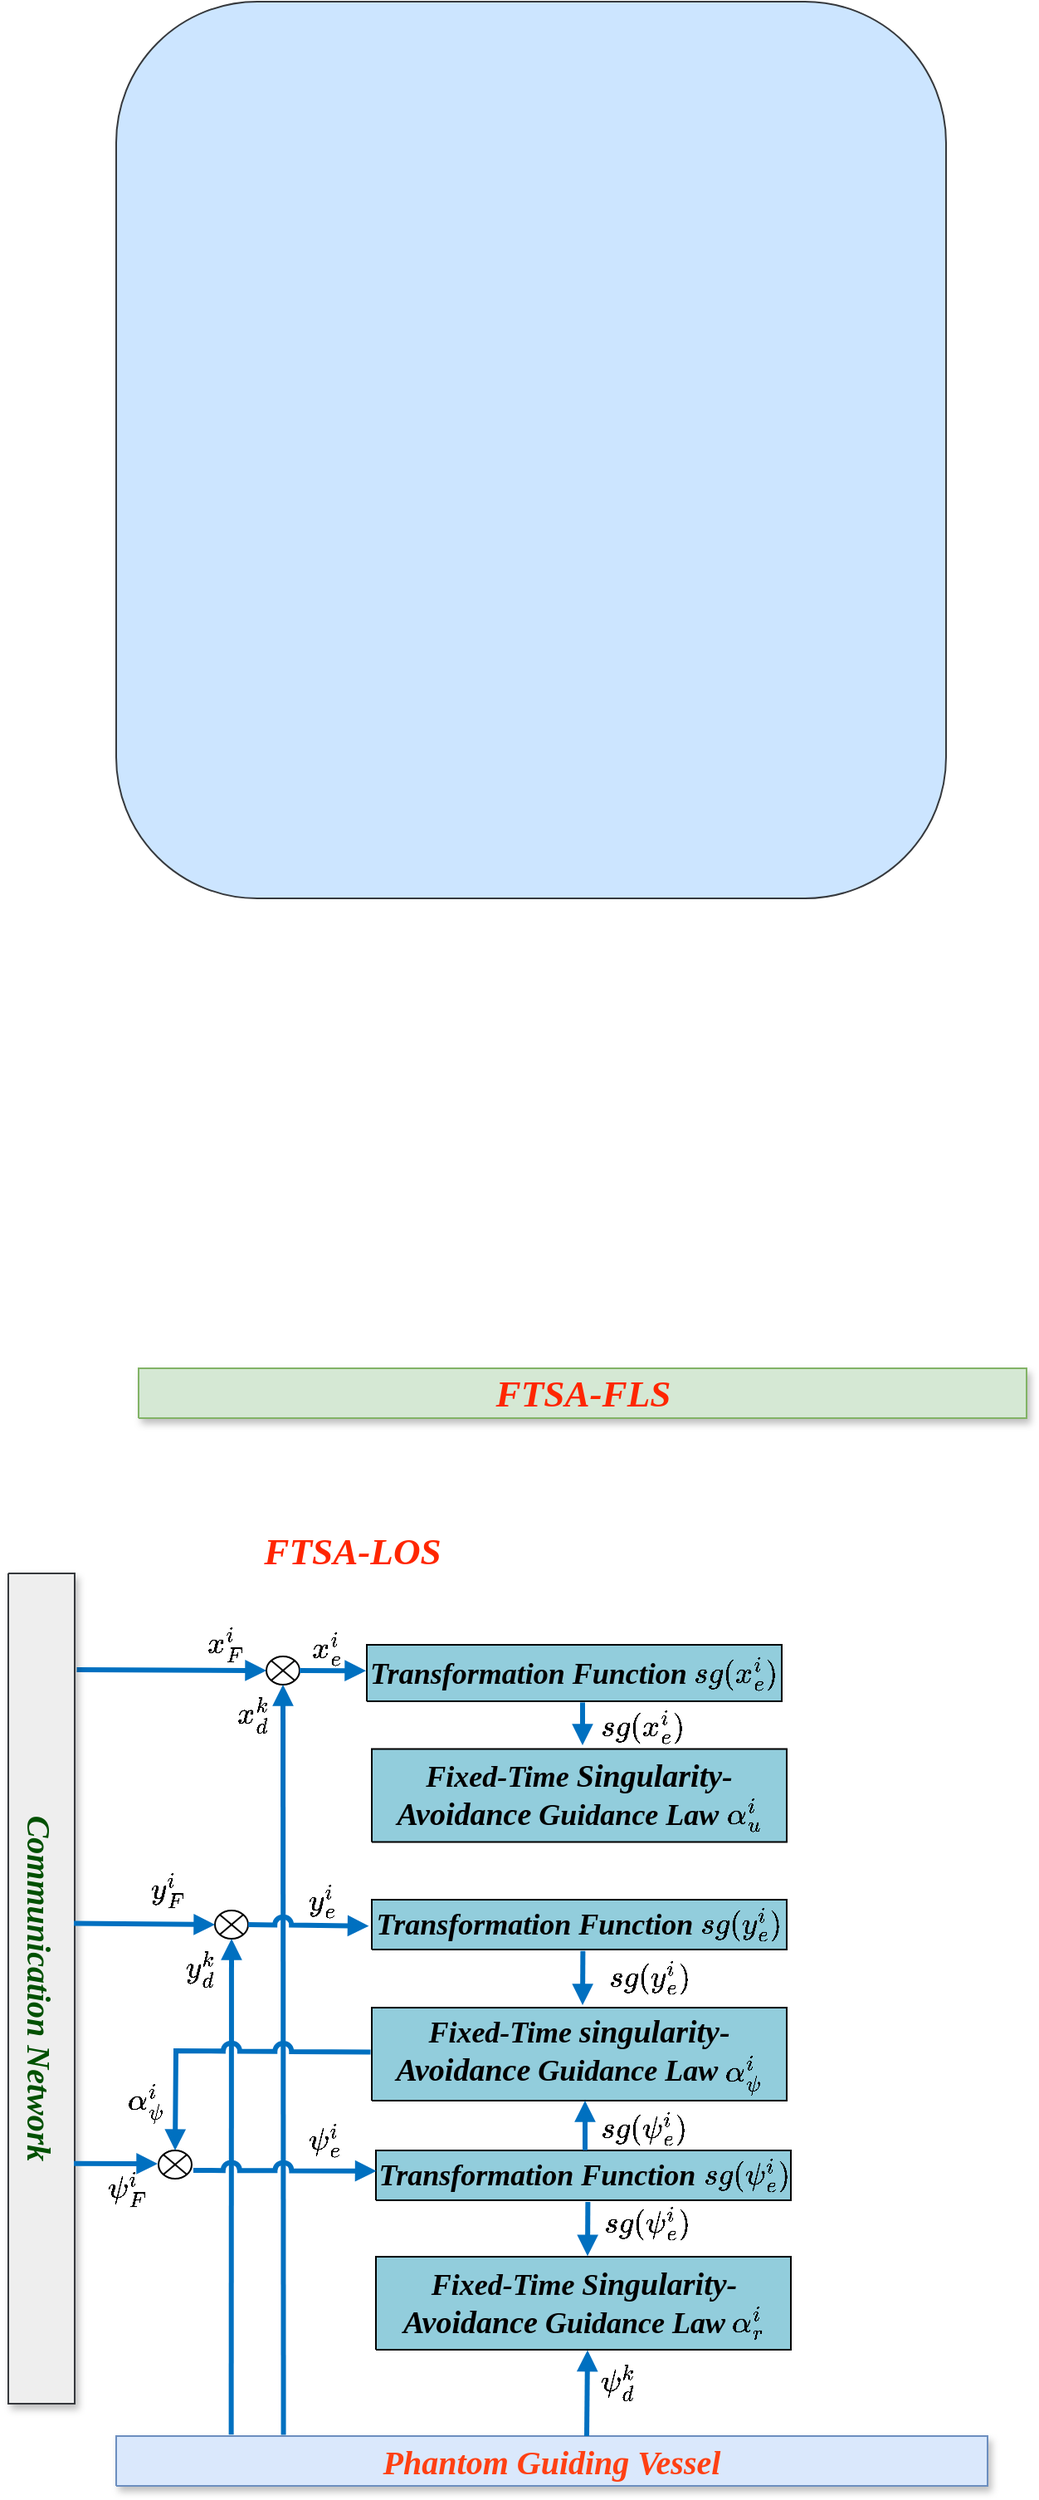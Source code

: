 <mxfile version="26.2.12">
  <diagram name="第 1 页" id="GI3FFYo5OGEZDx6VCfR-">
    <mxGraphModel dx="1040" dy="3380" grid="1" gridSize="10" guides="1" tooltips="1" connect="1" arrows="1" fold="1" page="1" pageScale="1" pageWidth="1169" pageHeight="827" math="1" shadow="0">
      <root>
        <mxCell id="0" />
        <mxCell id="1" parent="0" />
        <mxCell id="OjidHEwg86gl5rYj82kp-1" value="" style="rounded=1;whiteSpace=wrap;html=1;fillColor=#cce5ff;strokeColor=#36393d;arcSize=17;" vertex="1" parent="1">
          <mxGeometry x="335" y="-1680" width="500" height="540" as="geometry" />
        </mxCell>
        <UserObject label="&lt;span style=&quot;caret-color: rgb(255, 64, 19); color: rgb(255, 64, 19); font-family: &amp;quot;Times New Roman&amp;quot;; font-size: 20px; font-weight: 700;&quot;&gt;Phantom Guiding Vessel&lt;/span&gt;" tags="流程图" id="OjidHEwg86gl5rYj82kp-6">
          <mxCell style="verticalAlign=middle;align=center;overflow=width;vsdxID=235;rotation=0;fillColor=#dae8fc;shape=stencil(nZBLDoAgDERP0z3SIyjew0SURgSD+Lu9kMZoXLhwN9O+tukAlrNpJg1SzDH4QW/URgNYgZTkjA4UkwJUgGXng+6DX1zLfmoymdXo17xh5zmRJ6Q42BWCfc2oJfdAr+Yv+AP9Cb7OJ3H/2JG1HNGz/84klThPVCc=);strokeColor=#6c8ebf;shadow=1;spacingTop=-1;spacingBottom=-1;spacingLeft=-1;spacingRight=-1;points=[[1,0.5,0],[0.5,0.5,0],[0.5,0,0]];labelBackgroundColor=none;rounded=0;html=1;whiteSpace=wrap;fontStyle=2" vertex="1" parent="1">
            <mxGeometry x="335" y="-214" width="525" height="30" as="geometry" />
          </mxCell>
        </UserObject>
        <UserObject label="&lt;font style=&quot;font-size: 18px;&quot; face=&quot;Times New Roman&quot;&gt;&lt;i&gt;&lt;b&gt;Transformation Function \(sg(x_e^i)\)&lt;/b&gt;&lt;/i&gt;&lt;/font&gt;" tags="流程图" id="OjidHEwg86gl5rYj82kp-11">
          <mxCell style="verticalAlign=middle;align=center;overflow=width;vsdxID=280;fillColor=#92cddc;gradientColor=none;shape=stencil(nZBLDoAgDERP0z3SIyjew0SURgSD+Lu9kMZoXLhwN9O+tukAlrNpJg1SzDH4QW/URgNYgZTkjA4UkwJUgGXng+6DX1zLfmoymdXo17xh5zmRJ6Q42BWCfc2oJfdAr+Yv+AP9Cb7OJ3H/2JG1HNGz/84klThPVCc=);strokeColor=#000000;spacingTop=-1;spacingBottom=-1;spacingLeft=-1;spacingRight=-1;points=[[1,0.5,0],[0.5,0.5,0],[0.5,0,0]];labelBackgroundColor=none;rounded=0;html=1;whiteSpace=wrap;" vertex="1" parent="1">
            <mxGeometry x="486" y="-690.5" width="250" height="34" as="geometry" />
          </mxCell>
        </UserObject>
        <UserObject label="" tags="连接线" id="OjidHEwg86gl5rYj82kp-12">
          <mxCell style="vsdxID=289;edgeStyle=none;startArrow=none;endArrow=block;startSize=5;endSize=5;strokeWidth=3;strokeColor=#0070c0;spacingTop=0;spacingBottom=0;spacingLeft=0;spacingRight=0;verticalAlign=middle;html=1;labelBackgroundColor=#FFFFFF;rounded=0;exitX=0.226;exitY=-0.031;exitDx=0;exitDy=0;exitPerimeter=0;entryX=0;entryY=0.5;entryDx=0;entryDy=0;" edge="1" parent="1" target="OjidHEwg86gl5rYj82kp-182">
            <mxGeometry relative="1" as="geometry">
              <mxPoint as="offset" />
              <Array as="points" />
              <mxPoint x="311.24" y="-675.5" as="sourcePoint" />
              <mxPoint x="400" y="-675" as="targetPoint" />
            </mxGeometry>
          </mxCell>
        </UserObject>
        <mxCell id="OjidHEwg86gl5rYj82kp-60" vertex="1" parent="1">
          <mxGeometry x="398.5" y="-563" as="geometry" />
        </mxCell>
        <mxCell id="OjidHEwg86gl5rYj82kp-62" vertex="1" parent="1">
          <mxGeometry x="400.5" y="-675" as="geometry" />
        </mxCell>
        <mxCell id="OjidHEwg86gl5rYj82kp-149" value="&lt;i style=&quot;font-size: 22.58px; font-weight: 400; color: rgb(255, 38, 0);&quot;&gt;&lt;b&gt;FTSA-LOS&lt;/b&gt;&lt;/i&gt;" style="text;html=1;align=center;verticalAlign=middle;whiteSpace=wrap;rounded=0;fontFamily=Times New Roman;fontStyle=3;fontSize=14;fontColor=light-dark(#ff4013, #ededed);" vertex="1" parent="1">
          <mxGeometry x="410" y="-760" width="135" height="26" as="geometry" />
        </mxCell>
        <UserObject label="&lt;div style=&quot;font-size: 1px&quot;&gt;&lt;font style=&quot;font-size: 22.58px; font-family: &amp;quot;Times New Roman&amp;quot;; direction: ltr; letter-spacing: 0px; line-height: 120%; opacity: 1;&quot;&gt;&lt;i style=&quot;color: light-dark(rgb(255, 38, 0), rgb(237, 237, 237));&quot;&gt;&lt;b&gt;FTSA-FLS&lt;/b&gt;&lt;/i&gt;&lt;/font&gt;&lt;/div&gt;" tags="流程图" id="OjidHEwg86gl5rYj82kp-152">
          <mxCell style="verticalAlign=middle;align=center;overflow=width;vsdxID=288;rotation=0;fillColor=#d5e8d4;shape=stencil(nZBLDoAgDERP0z3SIyjew0SURgSD+Lu9kMZoXLhwN9O+tukAlrNpJg1SzDH4QW/URgNYgZTkjA4UkwJUgGXng+6DX1zLfmoymdXo17xh5zmRJ6Q42BWCfc2oJfdAr+Yv+AP9Cb7OJ3H/2JG1HNGz/84klThPVCc=);strokeColor=#82b366;shadow=1;spacingTop=-1;spacingBottom=-1;spacingLeft=-1;spacingRight=-1;points=[[1,0.5,0],[0.5,0.5,0],[0.5,0,0]];labelBackgroundColor=none;rounded=0;html=1;whiteSpace=wrap;" vertex="1" parent="1">
            <mxGeometry x="348.5" y="-857" width="535" height="30" as="geometry" />
          </mxCell>
        </UserObject>
        <UserObject label="&lt;font style=&quot;font-size: 18px;&quot; face=&quot;Times New Roman&quot;&gt;&lt;i&gt;&lt;b&gt;Transformation Function \(sg(y_e^i)\)&lt;/b&gt;&lt;/i&gt;&lt;/font&gt;" tags="流程图" id="OjidHEwg86gl5rYj82kp-175">
          <mxCell style="verticalAlign=middle;align=center;overflow=width;vsdxID=280;fillColor=#92cddc;gradientColor=none;shape=stencil(nZBLDoAgDERP0z3SIyjew0SURgSD+Lu9kMZoXLhwN9O+tukAlrNpJg1SzDH4QW/URgNYgZTkjA4UkwJUgGXng+6DX1zLfmoymdXo17xh5zmRJ6Q42BWCfc2oJfdAr+Yv+AP9Cb7OJ3H/2JG1HNGz/84klThPVCc=);strokeColor=#000000;spacingTop=-1;spacingBottom=-1;spacingLeft=-1;spacingRight=-1;points=[[1,0.5,0],[0.5,0.5,0],[0.5,0,0]];labelBackgroundColor=none;rounded=0;html=1;whiteSpace=wrap;" vertex="1" parent="1">
            <mxGeometry x="489" y="-537" width="250" height="30" as="geometry" />
          </mxCell>
        </UserObject>
        <UserObject label="&lt;font style=&quot;font-size: 18px;&quot; face=&quot;Times New Roman&quot;&gt;&lt;i&gt;&lt;b&gt;Transformation Function \(sg(\psi_e^i)\)&lt;/b&gt;&lt;/i&gt;&lt;/font&gt;" tags="流程图" id="OjidHEwg86gl5rYj82kp-176">
          <mxCell style="verticalAlign=middle;align=center;overflow=width;vsdxID=280;fillColor=#92cddc;gradientColor=none;shape=stencil(nZBLDoAgDERP0z3SIyjew0SURgSD+Lu9kMZoXLhwN9O+tukAlrNpJg1SzDH4QW/URgNYgZTkjA4UkwJUgGXng+6DX1zLfmoymdXo17xh5zmRJ6Q42BWCfc2oJfdAr+Yv+AP9Cb7OJ3H/2JG1HNGz/84klThPVCc=);strokeColor=#000000;spacingTop=-1;spacingBottom=-1;spacingLeft=-1;spacingRight=-1;points=[[1,0.5,0],[0.5,0.5,0],[0.5,0,0]];labelBackgroundColor=none;rounded=0;html=1;whiteSpace=wrap;" vertex="1" parent="1">
            <mxGeometry x="491.5" y="-386" width="250" height="30" as="geometry" />
          </mxCell>
        </UserObject>
        <UserObject label="&lt;font face=&quot;Times New Roman&quot; color=&quot;rgb(255, 64, 19)&quot;&gt;&lt;span style=&quot;caret-color: rgb(255, 64, 19); font-size: 20px;&quot;&gt;&lt;b&gt;Communication Network&lt;/b&gt;&lt;/span&gt;&lt;/font&gt;" tags="流程图" id="OjidHEwg86gl5rYj82kp-180">
          <mxCell style="verticalAlign=middle;align=center;overflow=width;vsdxID=235;rotation=90;fillColor=#eeeeee;shape=stencil(nZBLDoAgDERP0z3SIyjew0SURgSD+Lu9kMZoXLhwN9O+tukAlrNpJg1SzDH4QW/URgNYgZTkjA4UkwJUgGXng+6DX1zLfmoymdXo17xh5zmRJ6Q42BWCfc2oJfdAr+Yv+AP9Cb7OJ3H/2JG1HNGz/84klThPVCc=);strokeColor=#36393d;shadow=1;spacingTop=-1;spacingBottom=-1;spacingLeft=-1;spacingRight=-1;points=[[1,0.5,0],[0.5,0.5,0],[0.5,0,0]];labelBackgroundColor=none;rounded=0;html=1;whiteSpace=wrap;fontStyle=2" vertex="1" parent="1">
            <mxGeometry x="40" y="-503.5" width="500" height="40" as="geometry" />
          </mxCell>
        </UserObject>
        <mxCell id="OjidHEwg86gl5rYj82kp-182" value="" style="shape=sumEllipse;perimeter=ellipsePerimeter;whiteSpace=wrap;html=1;backgroundOutline=1;" vertex="1" parent="1">
          <mxGeometry x="425.5" y="-683.5" width="20" height="17" as="geometry" />
        </mxCell>
        <mxCell id="OjidHEwg86gl5rYj82kp-188" value="" style="shape=sumEllipse;perimeter=ellipsePerimeter;whiteSpace=wrap;html=1;backgroundOutline=1;" vertex="1" parent="1">
          <mxGeometry x="394.5" y="-530.5" width="20" height="17" as="geometry" />
        </mxCell>
        <mxCell id="OjidHEwg86gl5rYj82kp-189" value="" style="shape=sumEllipse;perimeter=ellipsePerimeter;whiteSpace=wrap;html=1;backgroundOutline=1;" vertex="1" parent="1">
          <mxGeometry x="360.5" y="-386" width="20" height="17" as="geometry" />
        </mxCell>
        <UserObject label="" tags="连接线" id="OjidHEwg86gl5rYj82kp-192">
          <mxCell style="vsdxID=289;edgeStyle=none;startArrow=none;endArrow=block;startSize=5;endSize=5;strokeWidth=3;strokeColor=#0070c0;spacingTop=0;spacingBottom=0;spacingLeft=0;spacingRight=0;verticalAlign=middle;html=1;labelBackgroundColor=#FFFFFF;rounded=0;entryX=0.5;entryY=1;entryDx=0;entryDy=0;jumpStyle=arc;exitX=0.192;exitY=-0.024;exitDx=0;exitDy=0;exitPerimeter=0;" edge="1" parent="1" source="OjidHEwg86gl5rYj82kp-6" target="OjidHEwg86gl5rYj82kp-182">
            <mxGeometry relative="1" as="geometry">
              <mxPoint as="offset" />
              <Array as="points" />
              <mxPoint x="436" y="-200" as="sourcePoint" />
              <mxPoint x="412" y="-598" as="targetPoint" />
            </mxGeometry>
          </mxCell>
        </UserObject>
        <UserObject label="" tags="连接线" id="OjidHEwg86gl5rYj82kp-193">
          <mxCell style="vsdxID=289;edgeStyle=none;startArrow=none;endArrow=block;startSize=5;endSize=5;strokeWidth=3;strokeColor=#0070c0;spacingTop=0;spacingBottom=0;spacingLeft=0;spacingRight=0;verticalAlign=middle;html=1;labelBackgroundColor=#FFFFFF;rounded=0;entryX=0.5;entryY=1;entryDx=0;entryDy=0;exitX=0.132;exitY=-0.03;exitDx=0;exitDy=0;exitPerimeter=0;" edge="1" parent="1" source="OjidHEwg86gl5rYj82kp-6" target="OjidHEwg86gl5rYj82kp-188">
            <mxGeometry relative="1" as="geometry">
              <mxPoint as="offset" />
              <Array as="points" />
              <mxPoint x="405" y="-201" as="sourcePoint" />
              <mxPoint x="390" y="-480" as="targetPoint" />
            </mxGeometry>
          </mxCell>
        </UserObject>
        <UserObject label="" tags="连接线" id="OjidHEwg86gl5rYj82kp-194">
          <mxCell style="vsdxID=289;edgeStyle=none;startArrow=none;endArrow=block;startSize=5;endSize=5;strokeWidth=3;strokeColor=#0070c0;spacingTop=0;spacingBottom=0;spacingLeft=0;spacingRight=0;verticalAlign=middle;html=1;labelBackgroundColor=#FFFFFF;rounded=0;exitX=0.5;exitY=0;exitDx=0;exitDy=0;exitPerimeter=0;entryX=0.426;entryY=1.005;entryDx=0;entryDy=0;entryPerimeter=0;" edge="1" parent="1">
            <mxGeometry relative="1" as="geometry">
              <mxPoint as="offset" />
              <Array as="points" />
              <mxPoint x="618.5" y="-214" as="sourcePoint" />
              <mxPoint x="619" y="-265.72" as="targetPoint" />
            </mxGeometry>
          </mxCell>
        </UserObject>
        <UserObject label="" tags="连接线" id="OjidHEwg86gl5rYj82kp-196">
          <mxCell style="vsdxID=289;edgeStyle=none;startArrow=none;endArrow=block;startSize=5;endSize=5;strokeWidth=3;strokeColor=#0070c0;spacingTop=0;spacingBottom=0;spacingLeft=0;spacingRight=0;verticalAlign=middle;html=1;labelBackgroundColor=#FFFFFF;rounded=0;exitX=0.226;exitY=-0.031;exitDx=0;exitDy=0;exitPerimeter=0;entryX=0;entryY=0.5;entryDx=0;entryDy=0;" edge="1" parent="1" target="OjidHEwg86gl5rYj82kp-188">
            <mxGeometry relative="1" as="geometry">
              <mxPoint as="offset" />
              <Array as="points" />
              <mxPoint x="309.5" y="-522.71" as="sourcePoint" />
              <mxPoint x="398.5" y="-522.71" as="targetPoint" />
            </mxGeometry>
          </mxCell>
        </UserObject>
        <UserObject label="" tags="连接线" id="OjidHEwg86gl5rYj82kp-197">
          <mxCell style="vsdxID=289;edgeStyle=none;startArrow=none;endArrow=block;startSize=5;endSize=5;strokeWidth=3;strokeColor=#0070c0;spacingTop=0;spacingBottom=0;spacingLeft=0;spacingRight=0;verticalAlign=middle;html=1;labelBackgroundColor=#FFFFFF;rounded=0;exitX=0.226;exitY=-0.031;exitDx=0;exitDy=0;exitPerimeter=0;" edge="1" parent="1">
            <mxGeometry relative="1" as="geometry">
              <mxPoint as="offset" />
              <Array as="points" />
              <mxPoint x="309.5" y="-378.09" as="sourcePoint" />
              <mxPoint x="360" y="-378" as="targetPoint" />
            </mxGeometry>
          </mxCell>
        </UserObject>
        <UserObject label="&lt;b&gt;&lt;i&gt;&lt;font style=&quot;font-size: 18px;&quot; face=&quot;Times New Roman&quot;&gt;Fixed-Time&amp;nbsp;&lt;/font&gt;&lt;font style=&quot;font-size: 19px;&quot; face=&quot;Times New Roman&quot;&gt;Singularity-Avoidance&lt;/font&gt;&lt;font size=&quot;4&quot; face=&quot;Times New Roman&quot;&gt;&amp;nbsp;Guidance Law \(\alpha_u^i\)&lt;/font&gt;&lt;/i&gt;&lt;/b&gt;" tags="流程图" id="OjidHEwg86gl5rYj82kp-199">
          <mxCell style="verticalAlign=middle;align=center;overflow=width;vsdxID=280;fillColor=#92cddc;gradientColor=none;shape=stencil(nZBLDoAgDERP0z3SIyjew0SURgSD+Lu9kMZoXLhwN9O+tukAlrNpJg1SzDH4QW/URgNYgZTkjA4UkwJUgGXng+6DX1zLfmoymdXo17xh5zmRJ6Q42BWCfc2oJfdAr+Yv+AP9Cb7OJ3H/2JG1HNGz/84klThPVCc=);strokeColor=#000000;spacingTop=-1;spacingBottom=-1;spacingLeft=-1;spacingRight=-1;points=[[1,0.5,0],[0.5,0.5,0],[0.5,0,0]];labelBackgroundColor=none;rounded=0;html=1;whiteSpace=wrap;" vertex="1" parent="1">
            <mxGeometry x="489" y="-627.75" width="250" height="56" as="geometry" />
          </mxCell>
        </UserObject>
        <UserObject label="&lt;b&gt;&lt;i&gt;&lt;font style=&quot;font-size: 18px;&quot; face=&quot;Times New Roman&quot;&gt;Fixed-Time S&lt;/font&gt;&lt;font style=&quot;font-size: 19px;&quot; face=&quot;Times New Roman&quot;&gt;ingularity-Avoidance&lt;/font&gt;&lt;font size=&quot;4&quot; face=&quot;Times New Roman&quot;&gt;&amp;nbsp;Guidance Law \(\alpha_r^i\)&lt;/font&gt;&lt;/i&gt;&lt;/b&gt;" tags="流程图" id="OjidHEwg86gl5rYj82kp-200">
          <mxCell style="verticalAlign=middle;align=center;overflow=width;vsdxID=280;fillColor=#92cddc;gradientColor=none;shape=stencil(nZBLDoAgDERP0z3SIyjew0SURgSD+Lu9kMZoXLhwN9O+tukAlrNpJg1SzDH4QW/URgNYgZTkjA4UkwJUgGXng+6DX1zLfmoymdXo17xh5zmRJ6Q42BWCfc2oJfdAr+Yv+AP9Cb7OJ3H/2JG1HNGz/84klThPVCc=);strokeColor=#000000;spacingTop=-1;spacingBottom=-1;spacingLeft=-1;spacingRight=-1;points=[[1,0.5,0],[0.5,0.5,0],[0.5,0,0]];labelBackgroundColor=none;rounded=0;html=1;whiteSpace=wrap;" vertex="1" parent="1">
            <mxGeometry x="491.5" y="-322" width="250" height="56" as="geometry" />
          </mxCell>
        </UserObject>
        <UserObject label="&lt;b&gt;&lt;i&gt;&lt;font style=&quot;font-size: 18px;&quot; face=&quot;Times New Roman&quot;&gt;Fixed-Time&amp;nbsp;&lt;/font&gt;&lt;font style=&quot;font-size: 19px;&quot; face=&quot;Times New Roman&quot;&gt;singularity-Avoidance&lt;/font&gt;&lt;font size=&quot;4&quot; face=&quot;Times New Roman&quot;&gt;&amp;nbsp;Guidance Law \(\alpha_\psi^i\)&lt;/font&gt;&lt;/i&gt;&lt;/b&gt;" tags="流程图" id="OjidHEwg86gl5rYj82kp-201">
          <mxCell style="verticalAlign=middle;align=center;overflow=width;vsdxID=280;fillColor=#92cddc;gradientColor=none;shape=stencil(nZBLDoAgDERP0z3SIyjew0SURgSD+Lu9kMZoXLhwN9O+tukAlrNpJg1SzDH4QW/URgNYgZTkjA4UkwJUgGXng+6DX1zLfmoymdXo17xh5zmRJ6Q42BWCfc2oJfdAr+Yv+AP9Cb7OJ3H/2JG1HNGz/84klThPVCc=);strokeColor=#000000;spacingTop=-1;spacingBottom=-1;spacingLeft=-1;spacingRight=-1;points=[[1,0.5,0],[0.5,0.5,0],[0.5,0,0]];labelBackgroundColor=none;rounded=0;html=1;whiteSpace=wrap;" vertex="1" parent="1">
            <mxGeometry x="489" y="-472" width="250" height="56" as="geometry" />
          </mxCell>
        </UserObject>
        <mxCell id="OjidHEwg86gl5rYj82kp-203" value="&lt;i style=&quot;caret-color: rgb(0, 0, 0); color: rgb(0, 0, 0); font-family: &amp;quot;Times New Roman&amp;quot;; font-size: 18px; font-variant-caps: normal; font-weight: 400; letter-spacing: normal; text-align: center; text-indent: 0px; text-transform: none; white-space: normal; word-spacing: 0px; -webkit-text-stroke-width: 0px; text-decoration: none;&quot;&gt;&lt;b&gt;&lt;span class=&quot;Apple-converted-space&quot;&gt;&amp;nbsp;&lt;/span&gt;\(x_F^i\)&lt;/b&gt;&lt;/i&gt;" style="text;whiteSpace=wrap;html=1;" vertex="1" parent="1">
          <mxGeometry x="383.25" y="-708.5" width="34.5" height="32" as="geometry" />
        </mxCell>
        <mxCell id="OjidHEwg86gl5rYj82kp-204" value="&lt;i style=&quot;caret-color: rgb(0, 0, 0); color: rgb(0, 0, 0); font-family: &amp;quot;Times New Roman&amp;quot;; font-size: 18px; font-variant-caps: normal; font-weight: 400; letter-spacing: normal; text-align: center; text-indent: 0px; text-transform: none; white-space: normal; word-spacing: 0px; -webkit-text-stroke-width: 0px; text-decoration: none;&quot;&gt;&lt;b&gt;&lt;span class=&quot;Apple-converted-space&quot;&gt;&amp;nbsp;&lt;/span&gt;\(x_d^k\)&lt;/b&gt;&lt;/i&gt;" style="text;whiteSpace=wrap;html=1;" vertex="1" parent="1">
          <mxGeometry x="400.5" y="-666.5" width="27" height="26.5" as="geometry" />
        </mxCell>
        <mxCell id="OjidHEwg86gl5rYj82kp-205" value="&lt;i style=&quot;caret-color: rgb(0, 0, 0); color: rgb(0, 0, 0); font-family: &amp;quot;Times New Roman&amp;quot;; font-size: 18px; font-variant-caps: normal; font-weight: 400; letter-spacing: normal; text-align: center; text-indent: 0px; text-transform: none; white-space: normal; word-spacing: 0px; -webkit-text-stroke-width: 0px; text-decoration: none;&quot;&gt;&lt;b&gt;&lt;span class=&quot;Apple-converted-space&quot;&gt;&amp;nbsp;&lt;/span&gt;\(y_F^i\)&lt;/b&gt;&lt;/i&gt;" style="text;whiteSpace=wrap;html=1;" vertex="1" parent="1">
          <mxGeometry x="348.5" y="-560" width="38" height="40" as="geometry" />
        </mxCell>
        <mxCell id="OjidHEwg86gl5rYj82kp-206" value="&lt;i style=&quot;caret-color: rgb(0, 0, 0); color: rgb(0, 0, 0); font-family: &amp;quot;Times New Roman&amp;quot;; font-size: 18px; font-variant-caps: normal; font-weight: 400; letter-spacing: normal; text-align: center; text-indent: 0px; text-transform: none; white-space: normal; word-spacing: 0px; -webkit-text-stroke-width: 0px; text-decoration: none;&quot;&gt;&lt;b&gt;&lt;span class=&quot;Apple-converted-space&quot;&gt;&amp;nbsp;&lt;/span&gt;\(\psi_F^i\)&lt;/b&gt;&lt;/i&gt;" style="text;whiteSpace=wrap;html=1;" vertex="1" parent="1">
          <mxGeometry x="323" y="-380" width="37.5" height="40" as="geometry" />
        </mxCell>
        <mxCell id="OjidHEwg86gl5rYj82kp-207" value="&lt;i style=&quot;caret-color: rgb(0, 0, 0); color: rgb(0, 0, 0); font-family: &amp;quot;Times New Roman&amp;quot;; font-size: 18px; font-variant-caps: normal; font-weight: 400; letter-spacing: normal; text-align: center; text-indent: 0px; text-transform: none; white-space: normal; word-spacing: 0px; -webkit-text-stroke-width: 0px; text-decoration: none;&quot;&gt;&lt;b&gt;&lt;span class=&quot;Apple-converted-space&quot;&gt;&amp;nbsp;&lt;/span&gt;\(\psi_d^k\)&lt;/b&gt;&lt;/i&gt;" style="text;whiteSpace=wrap;html=1;" vertex="1" parent="1">
          <mxGeometry x="620" y="-264" width="38" height="40" as="geometry" />
        </mxCell>
        <mxCell id="OjidHEwg86gl5rYj82kp-208" value="&lt;i style=&quot;caret-color: rgb(0, 0, 0); color: rgb(0, 0, 0); font-family: &amp;quot;Times New Roman&amp;quot;; font-size: 18px; font-variant-caps: normal; font-weight: 400; letter-spacing: normal; text-align: center; text-indent: 0px; text-transform: none; white-space: normal; word-spacing: 0px; -webkit-text-stroke-width: 0px; text-decoration: none;&quot;&gt;&lt;b&gt;&lt;span class=&quot;Apple-converted-space&quot;&gt;&amp;nbsp;&lt;/span&gt;\(y_d^k\)&lt;/b&gt;&lt;/i&gt;" style="text;whiteSpace=wrap;html=1;" vertex="1" parent="1">
          <mxGeometry x="370" y="-513.5" width="38" height="40" as="geometry" />
        </mxCell>
        <UserObject label="" tags="连接线" id="OjidHEwg86gl5rYj82kp-210">
          <mxCell style="vsdxID=289;edgeStyle=none;startArrow=none;endArrow=block;startSize=5;endSize=5;strokeWidth=3;strokeColor=#0070c0;spacingTop=0;spacingBottom=0;spacingLeft=0;spacingRight=0;verticalAlign=middle;html=1;labelBackgroundColor=#FFFFFF;rounded=0;exitX=1;exitY=0.5;exitDx=0;exitDy=0;entryX=-0.002;entryY=0.46;entryDx=0;entryDy=0;entryPerimeter=0;" edge="1" parent="1" source="OjidHEwg86gl5rYj82kp-182" target="OjidHEwg86gl5rYj82kp-11">
            <mxGeometry relative="1" as="geometry">
              <mxPoint as="offset" />
              <Array as="points" />
              <mxPoint x="451" y="-674" as="sourcePoint" />
              <mxPoint x="489" y="-674" as="targetPoint" />
            </mxGeometry>
          </mxCell>
        </UserObject>
        <UserObject label="" tags="连接线" id="OjidHEwg86gl5rYj82kp-211">
          <mxCell style="vsdxID=289;edgeStyle=none;startArrow=none;endArrow=block;startSize=5;endSize=5;strokeWidth=3;strokeColor=#0070c0;spacingTop=0;spacingBottom=0;spacingLeft=0;spacingRight=0;verticalAlign=middle;html=1;labelBackgroundColor=#FFFFFF;rounded=0;exitX=1;exitY=0.5;exitDx=0;exitDy=0;comic=0;enumerate=0;orthogonal=0;orthogonalLoop=0;ignoreEdge=0;noJump=0;metaEdit=0;fixDash=0;deletable=1;cloneable=1;movable=1;bendable=1;backgroundOutline=0;editable=1;resizable=1;rotatable=1;locked=0;connectable=1;anchorPointDirection=1;endFill=1;jumpStyle=arc;entryX=-0.007;entryY=0.529;entryDx=0;entryDy=0;entryPerimeter=0;" edge="1" parent="1" source="OjidHEwg86gl5rYj82kp-188" target="OjidHEwg86gl5rYj82kp-175">
            <mxGeometry relative="1" as="geometry">
              <mxPoint as="offset" />
              <Array as="points" />
              <mxPoint x="403.5" y="-522.2" as="sourcePoint" />
              <mxPoint x="457" y="-522" as="targetPoint" />
            </mxGeometry>
          </mxCell>
        </UserObject>
        <UserObject label="" tags="连接线" id="OjidHEwg86gl5rYj82kp-213">
          <mxCell style="vsdxID=289;edgeStyle=none;startArrow=none;endArrow=block;startSize=5;endSize=5;strokeWidth=3;strokeColor=#0070c0;spacingTop=0;spacingBottom=0;spacingLeft=0;spacingRight=0;verticalAlign=middle;html=1;labelBackgroundColor=#FFFFFF;rounded=0;exitX=1;exitY=0.5;exitDx=0;exitDy=0;comic=0;enumerate=0;orthogonal=0;orthogonalLoop=0;ignoreEdge=0;noJump=0;metaEdit=0;fixDash=0;deletable=1;cloneable=1;movable=1;bendable=1;backgroundOutline=0;editable=1;resizable=1;rotatable=1;locked=0;connectable=1;anchorPointDirection=1;endFill=1;jumpStyle=arc;entryX=0.001;entryY=0.413;entryDx=0;entryDy=0;entryPerimeter=0;" edge="1" parent="1" target="OjidHEwg86gl5rYj82kp-176">
            <mxGeometry relative="1" as="geometry">
              <mxPoint as="offset" />
              <Array as="points" />
              <mxPoint x="381.5" y="-374" as="sourcePoint" />
              <mxPoint x="437.5" y="-374" as="targetPoint" />
            </mxGeometry>
          </mxCell>
        </UserObject>
        <UserObject label="" tags="连接线" id="OjidHEwg86gl5rYj82kp-217">
          <mxCell style="vsdxID=289;edgeStyle=none;startArrow=none;endArrow=block;startSize=5;endSize=5;strokeWidth=3;strokeColor=#0070c0;spacingTop=0;spacingBottom=0;spacingLeft=0;spacingRight=0;verticalAlign=middle;html=1;labelBackgroundColor=#FFFFFF;rounded=0;exitX=-0.003;exitY=0.478;exitDx=0;exitDy=0;exitPerimeter=0;entryX=0.5;entryY=0;entryDx=0;entryDy=0;jumpStyle=arc;" edge="1" parent="1" source="OjidHEwg86gl5rYj82kp-201" target="OjidHEwg86gl5rYj82kp-189">
            <mxGeometry relative="1" as="geometry">
              <mxPoint as="offset" />
              <Array as="points">
                <mxPoint x="371" y="-446" />
              </Array>
              <mxPoint x="319.5" y="-512.71" as="sourcePoint" />
              <mxPoint x="392" y="-512" as="targetPoint" />
            </mxGeometry>
          </mxCell>
        </UserObject>
        <mxCell id="OjidHEwg86gl5rYj82kp-218" value="&lt;b style=&quot;caret-color: rgb(0, 0, 0); color: rgb(0, 0, 0); font-family: Helvetica; font-size: 12px; font-style: normal; font-variant-caps: normal; letter-spacing: normal; orphans: auto; text-align: center; text-indent: 0px; text-transform: none; white-space: normal; widows: auto; word-spacing: 0px; -webkit-text-stroke-width: 0px; text-decoration: none;&quot;&gt;&lt;i&gt;&lt;font face=&quot;Times New Roman&quot; size=&quot;4&quot;&gt;\(\alpha_\psi^i\)&lt;/font&gt;&lt;/i&gt;&lt;/b&gt;" style="text;whiteSpace=wrap;html=1;" vertex="1" parent="1">
          <mxGeometry x="340" y="-433" width="30" height="40" as="geometry" />
        </mxCell>
        <UserObject label="" tags="连接线" id="OjidHEwg86gl5rYj82kp-219">
          <mxCell style="vsdxID=289;edgeStyle=none;startArrow=none;endArrow=block;startSize=5;endSize=5;strokeWidth=3;strokeColor=#0070c0;spacingTop=0;spacingBottom=0;spacingLeft=0;spacingRight=0;verticalAlign=middle;html=1;labelBackgroundColor=#FFFFFF;rounded=0;exitX=0.5;exitY=1.021;exitDx=0;exitDy=0;exitPerimeter=0;" edge="1" parent="1">
            <mxGeometry relative="1" as="geometry">
              <mxPoint as="offset" />
              <Array as="points" />
              <mxPoint x="616" y="-655.786" as="sourcePoint" />
              <mxPoint x="616" y="-630" as="targetPoint" />
            </mxGeometry>
          </mxCell>
        </UserObject>
        <mxCell id="OjidHEwg86gl5rYj82kp-220" value="&lt;i style=&quot;caret-color: rgb(0, 0, 0); color: rgb(0, 0, 0); font-family: &amp;quot;Times New Roman&amp;quot;; font-size: 18px; font-variant-caps: normal; font-weight: 400; letter-spacing: normal; orphans: auto; text-align: center; text-indent: 0px; text-transform: none; white-space: normal; widows: auto; word-spacing: 0px; -webkit-text-stroke-width: 0px; text-decoration: none;&quot;&gt;&lt;b&gt;\(sg(x_e^i)\)&lt;/b&gt;&lt;/i&gt;" style="text;whiteSpace=wrap;html=1;" vertex="1" parent="1">
          <mxGeometry x="625" y="-657.75" width="60" height="30" as="geometry" />
        </mxCell>
        <mxCell id="OjidHEwg86gl5rYj82kp-221" value="&lt;i style=&quot;caret-color: rgb(0, 0, 0); color: rgb(0, 0, 0); font-family: &amp;quot;Times New Roman&amp;quot;; font-size: 18px; font-variant-caps: normal; font-weight: 400; letter-spacing: normal; text-align: center; text-indent: 0px; text-transform: none; white-space: normal; word-spacing: 0px; -webkit-text-stroke-width: 0px; text-decoration: none;&quot;&gt;&lt;b&gt;&lt;span class=&quot;Apple-converted-space&quot;&gt;&amp;nbsp;&lt;/span&gt;\(x_e^i\)&lt;/b&gt;&lt;/i&gt;" style="text;whiteSpace=wrap;html=1;" vertex="1" parent="1">
          <mxGeometry x="445.5" y="-705" width="24.5" height="25" as="geometry" />
        </mxCell>
        <mxCell id="OjidHEwg86gl5rYj82kp-222" value="&lt;i style=&quot;caret-color: rgb(0, 0, 0); color: rgb(0, 0, 0); font-family: &amp;quot;Times New Roman&amp;quot;; font-size: 18px; font-variant-caps: normal; font-weight: 400; letter-spacing: normal; text-align: center; text-indent: 0px; text-transform: none; white-space: normal; word-spacing: 0px; -webkit-text-stroke-width: 0px; text-decoration: none;&quot;&gt;&lt;b&gt;&lt;span class=&quot;Apple-converted-space&quot;&gt;&amp;nbsp;&lt;/span&gt;\(y_e^i\)&lt;/b&gt;&lt;/i&gt;" style="text;whiteSpace=wrap;html=1;" vertex="1" parent="1">
          <mxGeometry x="444.25" y="-553.5" width="27" height="27" as="geometry" />
        </mxCell>
        <mxCell id="OjidHEwg86gl5rYj82kp-224" value="&lt;i style=&quot;caret-color: rgb(0, 0, 0); color: rgb(0, 0, 0); font-family: &amp;quot;Times New Roman&amp;quot;; font-size: 18px; font-variant-caps: normal; font-weight: 400; letter-spacing: normal; text-align: center; text-indent: 0px; text-transform: none; white-space: normal; word-spacing: 0px; -webkit-text-stroke-width: 0px; text-decoration: none;&quot;&gt;&lt;b&gt;&lt;span class=&quot;Apple-converted-space&quot;&gt;&amp;nbsp;&lt;/span&gt;\(\psi_e^i\)&lt;/b&gt;&lt;/i&gt;" style="text;whiteSpace=wrap;html=1;" vertex="1" parent="1">
          <mxGeometry x="444.25" y="-409" width="38" height="40" as="geometry" />
        </mxCell>
        <UserObject label="" tags="连接线" id="OjidHEwg86gl5rYj82kp-227">
          <mxCell style="vsdxID=289;edgeStyle=none;startArrow=none;endArrow=block;startSize=5;endSize=5;strokeWidth=3;strokeColor=#0070c0;spacingTop=0;spacingBottom=0;spacingLeft=0;spacingRight=0;verticalAlign=middle;html=1;labelBackgroundColor=#FFFFFF;rounded=0;exitX=0.5;exitY=1.021;exitDx=0;exitDy=0;exitPerimeter=0;entryX=0.574;entryY=-0.034;entryDx=0;entryDy=0;entryPerimeter=0;" edge="1" parent="1">
            <mxGeometry relative="1" as="geometry">
              <mxPoint as="offset" />
              <Array as="points" />
              <mxPoint x="616.19" y="-506.1" as="sourcePoint" />
              <mxPoint x="616.0" y="-473.504" as="targetPoint" />
            </mxGeometry>
          </mxCell>
        </UserObject>
        <UserObject label="" tags="连接线" id="OjidHEwg86gl5rYj82kp-228">
          <mxCell style="vsdxID=289;edgeStyle=none;startArrow=none;endArrow=block;startSize=5;endSize=5;strokeWidth=3;strokeColor=#0070c0;spacingTop=0;spacingBottom=0;spacingLeft=0;spacingRight=0;verticalAlign=middle;html=1;labelBackgroundColor=#FFFFFF;rounded=0;exitX=0.504;exitY=-0.002;exitDx=0;exitDy=0;exitPerimeter=0;entryX=0.514;entryY=1.001;entryDx=0;entryDy=0;entryPerimeter=0;" edge="1" parent="1" source="OjidHEwg86gl5rYj82kp-176" target="OjidHEwg86gl5rYj82kp-201">
            <mxGeometry relative="1" as="geometry">
              <mxPoint as="offset" />
              <Array as="points" />
              <mxPoint x="629.19" y="-496.1" as="sourcePoint" />
              <mxPoint x="629.0" y="-463.504" as="targetPoint" />
            </mxGeometry>
          </mxCell>
        </UserObject>
        <UserObject label="" tags="连接线" id="OjidHEwg86gl5rYj82kp-229">
          <mxCell style="vsdxID=289;edgeStyle=none;startArrow=none;endArrow=block;startSize=5;endSize=5;strokeWidth=3;strokeColor=#0070c0;spacingTop=0;spacingBottom=0;spacingLeft=0;spacingRight=0;verticalAlign=middle;html=1;labelBackgroundColor=#FFFFFF;rounded=0;exitX=0.5;exitY=1.021;exitDx=0;exitDy=0;exitPerimeter=0;entryX=0.574;entryY=-0.034;entryDx=0;entryDy=0;entryPerimeter=0;" edge="1" parent="1">
            <mxGeometry relative="1" as="geometry">
              <mxPoint as="offset" />
              <Array as="points" />
              <mxPoint x="619.19" y="-355" as="sourcePoint" />
              <mxPoint x="619.0" y="-322.404" as="targetPoint" />
            </mxGeometry>
          </mxCell>
        </UserObject>
        <mxCell id="OjidHEwg86gl5rYj82kp-230" value="&lt;i style=&quot;caret-color: rgb(0, 0, 0); color: rgb(0, 0, 0); font-family: &amp;quot;Times New Roman&amp;quot;; font-size: 18px; font-variant-caps: normal; font-weight: 400; letter-spacing: normal; orphans: auto; text-align: center; text-indent: 0px; text-transform: none; white-space: normal; widows: auto; word-spacing: 0px; -webkit-text-stroke-width: 0px; text-decoration: none;&quot;&gt;&lt;b&gt;\(sg(y_e^i)\)&lt;/b&gt;&lt;/i&gt;" style="text;whiteSpace=wrap;html=1;" vertex="1" parent="1">
          <mxGeometry x="630" y="-507" width="50" height="30" as="geometry" />
        </mxCell>
        <mxCell id="OjidHEwg86gl5rYj82kp-231" value="&lt;i style=&quot;caret-color: rgb(0, 0, 0); color: rgb(0, 0, 0); font-family: &amp;quot;Times New Roman&amp;quot;; font-size: 18px; font-variant-caps: normal; font-weight: 400; letter-spacing: normal; orphans: auto; text-align: center; text-indent: 0px; text-transform: none; white-space: normal; widows: auto; word-spacing: 0px; -webkit-text-stroke-width: 0px; text-decoration: none;&quot;&gt;&lt;b&gt;\(sg(\psi_e^i)\)&lt;/b&gt;&lt;/i&gt;" style="text;whiteSpace=wrap;html=1;" vertex="1" parent="1">
          <mxGeometry x="625" y="-416.5" width="50" height="30" as="geometry" />
        </mxCell>
        <mxCell id="OjidHEwg86gl5rYj82kp-232" value="&lt;i style=&quot;caret-color: rgb(0, 0, 0); color: rgb(0, 0, 0); font-family: &amp;quot;Times New Roman&amp;quot;; font-size: 18px; font-variant-caps: normal; font-weight: 400; letter-spacing: normal; orphans: auto; text-align: center; text-indent: 0px; text-transform: none; white-space: normal; widows: auto; word-spacing: 0px; -webkit-text-stroke-width: 0px; text-decoration: none;&quot;&gt;&lt;b&gt;\(sg(\psi_e^i)\)&lt;/b&gt;&lt;/i&gt;" style="text;whiteSpace=wrap;html=1;" vertex="1" parent="1">
          <mxGeometry x="627" y="-359" width="50" height="30" as="geometry" />
        </mxCell>
      </root>
    </mxGraphModel>
  </diagram>
</mxfile>
